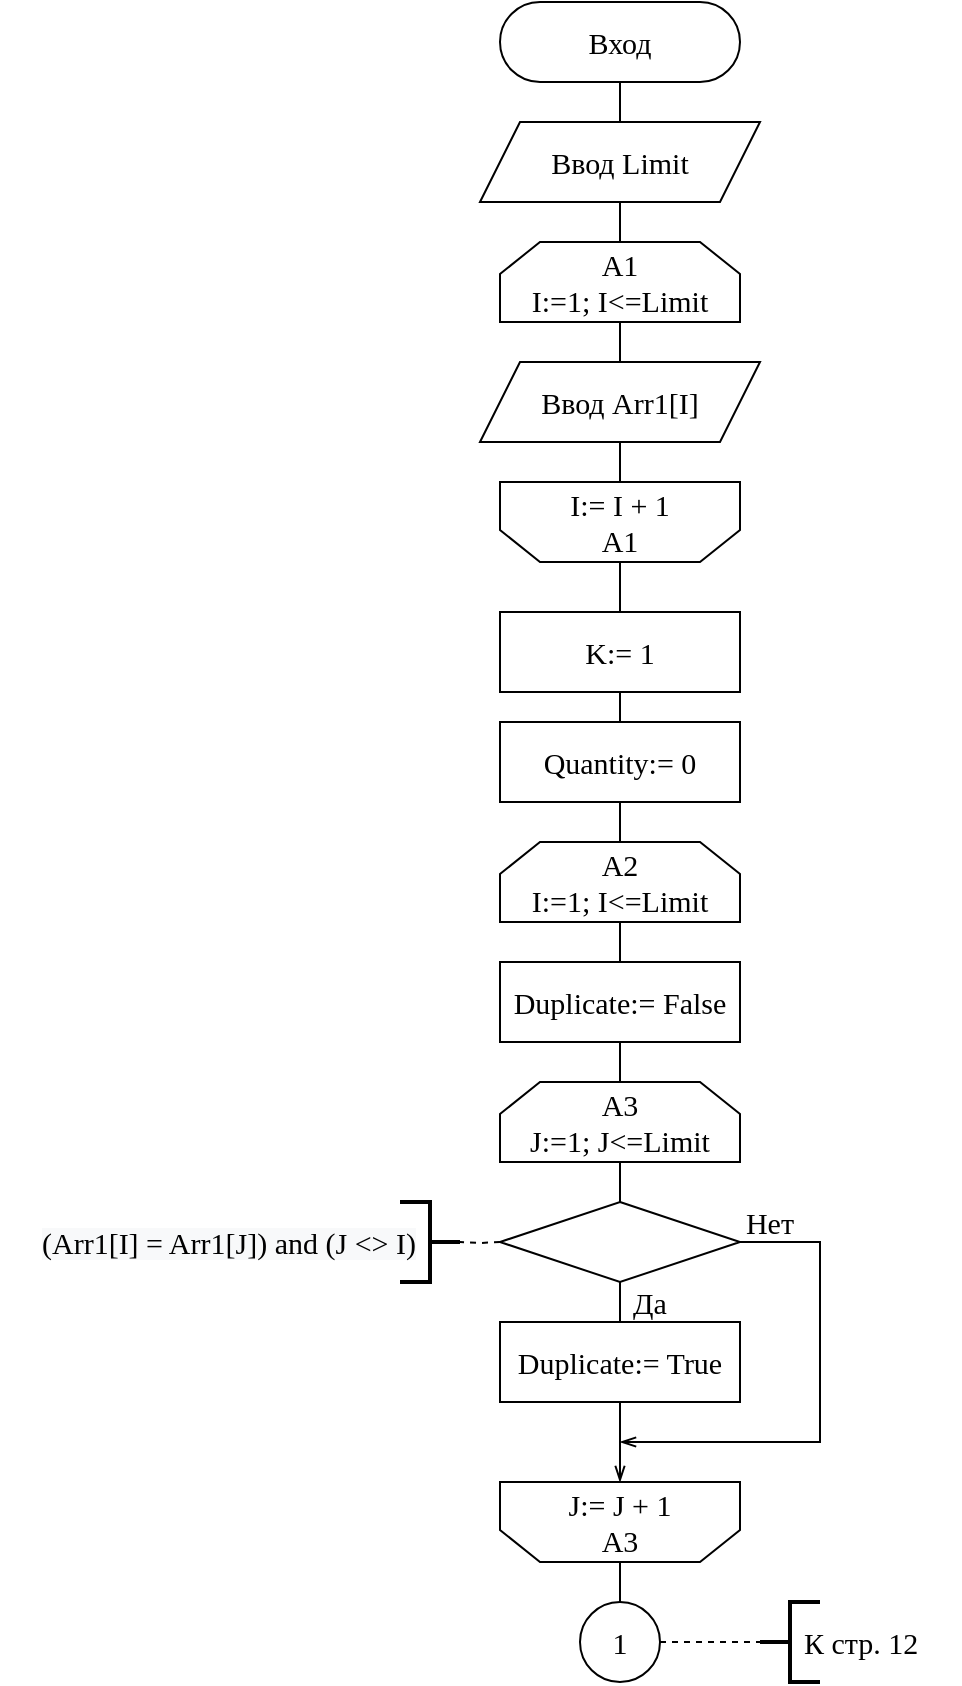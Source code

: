 <mxfile version="15.4.0" type="device" pages="2"><diagram id="NPvSdvlaTlUcpykFG2JV" name="Страница 1"><mxGraphModel dx="1024" dy="601" grid="1" gridSize="10" guides="1" tooltips="1" connect="1" arrows="1" fold="1" page="1" pageScale="1" pageWidth="827" pageHeight="1169" math="0" shadow="0"><root><mxCell id="0"/><mxCell id="1" parent="0"/><mxCell id="eSQEqvXdo19d0b-6OuBX-1" value="Вход" style="rounded=1;whiteSpace=wrap;html=1;arcSize=50;fontFamily=Times New Roman;fontSize=15;" parent="1" vertex="1"><mxGeometry x="320" y="240" width="120" height="40" as="geometry"/></mxCell><mxCell id="eSQEqvXdo19d0b-6OuBX-2" value="Ввод&amp;nbsp;Limit" style="shape=parallelogram;perimeter=parallelogramPerimeter;whiteSpace=wrap;html=1;fixedSize=1;fontFamily=Times New Roman;fontSize=15;" parent="1" vertex="1"><mxGeometry x="310" y="300" width="140" height="40" as="geometry"/></mxCell><mxCell id="eSQEqvXdo19d0b-6OuBX-3" value="Ввод&amp;nbsp;Arr1[I]" style="shape=parallelogram;perimeter=parallelogramPerimeter;whiteSpace=wrap;html=1;fixedSize=1;fontFamily=Times New Roman;fontSize=15;" parent="1" vertex="1"><mxGeometry x="310" y="420" width="140" height="40" as="geometry"/></mxCell><mxCell id="eSQEqvXdo19d0b-6OuBX-4" value="А1&lt;br style=&quot;font-size: 15px;&quot;&gt;I:=1; I&amp;lt;=Limit" style="shape=loopLimit;whiteSpace=wrap;html=1;fontFamily=Times New Roman;fontSize=15;" parent="1" vertex="1"><mxGeometry x="320" y="360" width="120" height="40" as="geometry"/></mxCell><mxCell id="eSQEqvXdo19d0b-6OuBX-5" value="I:= I + 1&lt;br style=&quot;font-size: 15px;&quot;&gt;А1" style="shape=loopLimit;whiteSpace=wrap;html=1;direction=west;fontFamily=Times New Roman;fontSize=15;" parent="1" vertex="1"><mxGeometry x="320" y="480" width="120" height="40" as="geometry"/></mxCell><mxCell id="eSQEqvXdo19d0b-6OuBX-6" value="" style="endArrow=none;html=1;rounded=0;exitX=0.5;exitY=1;exitDx=0;exitDy=0;entryX=0.5;entryY=1;entryDx=0;entryDy=0;fontFamily=Times New Roman;fontSize=15;" parent="1" source="eSQEqvXdo19d0b-6OuBX-5" target="eSQEqvXdo19d0b-6OuBX-3" edge="1"><mxGeometry width="50" height="50" relative="1" as="geometry"><mxPoint x="410" y="340" as="sourcePoint"/><mxPoint x="460" y="290" as="targetPoint"/></mxGeometry></mxCell><mxCell id="eSQEqvXdo19d0b-6OuBX-7" value="" style="endArrow=none;html=1;rounded=0;exitX=0.5;exitY=0;exitDx=0;exitDy=0;entryX=0.5;entryY=1;entryDx=0;entryDy=0;fontFamily=Times New Roman;fontSize=15;" parent="1" source="eSQEqvXdo19d0b-6OuBX-3" target="eSQEqvXdo19d0b-6OuBX-4" edge="1"><mxGeometry width="50" height="50" relative="1" as="geometry"><mxPoint x="410" y="340" as="sourcePoint"/><mxPoint x="460" y="290" as="targetPoint"/></mxGeometry></mxCell><mxCell id="eSQEqvXdo19d0b-6OuBX-8" value="" style="endArrow=none;html=1;rounded=0;exitX=0.5;exitY=0;exitDx=0;exitDy=0;entryX=0.5;entryY=1;entryDx=0;entryDy=0;fontFamily=Times New Roman;fontSize=15;" parent="1" source="eSQEqvXdo19d0b-6OuBX-4" target="eSQEqvXdo19d0b-6OuBX-2" edge="1"><mxGeometry width="50" height="50" relative="1" as="geometry"><mxPoint x="410" y="230" as="sourcePoint"/><mxPoint x="460" y="180" as="targetPoint"/></mxGeometry></mxCell><mxCell id="eSQEqvXdo19d0b-6OuBX-9" value="" style="endArrow=none;html=1;rounded=0;exitX=0.5;exitY=0;exitDx=0;exitDy=0;entryX=0.5;entryY=1;entryDx=0;entryDy=0;fontFamily=Times New Roman;fontSize=15;" parent="1" source="eSQEqvXdo19d0b-6OuBX-2" target="eSQEqvXdo19d0b-6OuBX-1" edge="1"><mxGeometry width="50" height="50" relative="1" as="geometry"><mxPoint x="410" y="120" as="sourcePoint"/><mxPoint x="460" y="70" as="targetPoint"/></mxGeometry></mxCell><mxCell id="eSQEqvXdo19d0b-6OuBX-10" value="K:= 1" style="rounded=0;whiteSpace=wrap;html=1;fontFamily=Times New Roman;fontSize=15;" parent="1" vertex="1"><mxGeometry x="320" y="545" width="120" height="40" as="geometry"/></mxCell><mxCell id="eSQEqvXdo19d0b-6OuBX-11" value="Quantity:= 0" style="rounded=0;whiteSpace=wrap;html=1;fontFamily=Times New Roman;fontSize=15;" parent="1" vertex="1"><mxGeometry x="320" y="600" width="120" height="40" as="geometry"/></mxCell><mxCell id="eSQEqvXdo19d0b-6OuBX-12" value="" style="endArrow=none;html=1;rounded=0;exitX=0.5;exitY=0;exitDx=0;exitDy=0;entryX=0.5;entryY=0;entryDx=0;entryDy=0;fontFamily=Times New Roman;fontSize=15;" parent="1" source="eSQEqvXdo19d0b-6OuBX-5" target="eSQEqvXdo19d0b-6OuBX-10" edge="1"><mxGeometry width="50" height="50" relative="1" as="geometry"><mxPoint x="400" y="500" as="sourcePoint"/><mxPoint x="450" y="450" as="targetPoint"/></mxGeometry></mxCell><mxCell id="eSQEqvXdo19d0b-6OuBX-13" value="" style="endArrow=none;html=1;rounded=0;exitX=0.5;exitY=1;exitDx=0;exitDy=0;entryX=0.5;entryY=0;entryDx=0;entryDy=0;fontFamily=Times New Roman;fontSize=15;" parent="1" source="eSQEqvXdo19d0b-6OuBX-10" target="eSQEqvXdo19d0b-6OuBX-11" edge="1"><mxGeometry width="50" height="50" relative="1" as="geometry"><mxPoint x="400" y="500" as="sourcePoint"/><mxPoint x="450" y="450" as="targetPoint"/></mxGeometry></mxCell><mxCell id="eSQEqvXdo19d0b-6OuBX-14" value="А2&lt;br style=&quot;font-size: 15px;&quot;&gt;I:=1; I&amp;lt;=Limit" style="shape=loopLimit;whiteSpace=wrap;html=1;fontFamily=Times New Roman;fontSize=15;" parent="1" vertex="1"><mxGeometry x="320" y="660" width="120" height="40" as="geometry"/></mxCell><mxCell id="eSQEqvXdo19d0b-6OuBX-15" value="Duplicate:= False" style="rounded=0;whiteSpace=wrap;html=1;fontFamily=Times New Roman;fontSize=15;" parent="1" vertex="1"><mxGeometry x="320" y="720" width="120" height="40" as="geometry"/></mxCell><mxCell id="eSQEqvXdo19d0b-6OuBX-16" value="" style="endArrow=none;html=1;rounded=0;exitX=0.5;exitY=1;exitDx=0;exitDy=0;entryX=0.5;entryY=0;entryDx=0;entryDy=0;fontFamily=Times New Roman;fontSize=15;" parent="1" source="eSQEqvXdo19d0b-6OuBX-14" target="eSQEqvXdo19d0b-6OuBX-15" edge="1"><mxGeometry width="50" height="50" relative="1" as="geometry"><mxPoint x="400" y="710" as="sourcePoint"/><mxPoint x="450" y="660" as="targetPoint"/></mxGeometry></mxCell><mxCell id="eSQEqvXdo19d0b-6OuBX-17" value="" style="endArrow=none;html=1;rounded=0;exitX=0.5;exitY=1;exitDx=0;exitDy=0;entryX=0.5;entryY=0;entryDx=0;entryDy=0;fontFamily=Times New Roman;fontSize=15;" parent="1" source="eSQEqvXdo19d0b-6OuBX-11" target="eSQEqvXdo19d0b-6OuBX-14" edge="1"><mxGeometry width="50" height="50" relative="1" as="geometry"><mxPoint x="400" y="710" as="sourcePoint"/><mxPoint x="450" y="660" as="targetPoint"/></mxGeometry></mxCell><mxCell id="eSQEqvXdo19d0b-6OuBX-18" value="А3&lt;br style=&quot;font-size: 15px;&quot;&gt;J:=1; J&amp;lt;=Limit" style="shape=loopLimit;whiteSpace=wrap;html=1;fontFamily=Times New Roman;fontSize=15;" parent="1" vertex="1"><mxGeometry x="320" y="780" width="120" height="40" as="geometry"/></mxCell><mxCell id="eSQEqvXdo19d0b-6OuBX-19" value="" style="endArrow=none;html=1;rounded=0;exitX=0.5;exitY=1;exitDx=0;exitDy=0;entryX=0.5;entryY=0;entryDx=0;entryDy=0;fontFamily=Times New Roman;fontSize=15;" parent="1" source="eSQEqvXdo19d0b-6OuBX-15" target="eSQEqvXdo19d0b-6OuBX-18" edge="1"><mxGeometry width="50" height="50" relative="1" as="geometry"><mxPoint x="370" y="860" as="sourcePoint"/><mxPoint x="420" y="810" as="targetPoint"/></mxGeometry></mxCell><mxCell id="eSQEqvXdo19d0b-6OuBX-20" value="" style="rhombus;whiteSpace=wrap;html=1;fontFamily=Times New Roman;fontSize=15;" parent="1" vertex="1"><mxGeometry x="320" y="840" width="120" height="40" as="geometry"/></mxCell><mxCell id="eSQEqvXdo19d0b-6OuBX-21" value="" style="endArrow=none;html=1;rounded=0;exitX=0.5;exitY=0;exitDx=0;exitDy=0;entryX=0.5;entryY=1;entryDx=0;entryDy=0;fontFamily=Times New Roman;fontSize=15;" parent="1" source="eSQEqvXdo19d0b-6OuBX-20" target="eSQEqvXdo19d0b-6OuBX-18" edge="1"><mxGeometry width="50" height="50" relative="1" as="geometry"><mxPoint x="370" y="860" as="sourcePoint"/><mxPoint x="420" y="810" as="targetPoint"/></mxGeometry></mxCell><mxCell id="eSQEqvXdo19d0b-6OuBX-22" value="" style="endArrow=none;html=1;rounded=0;fontFamily=Times New Roman;fontSize=15;" parent="1" edge="1"><mxGeometry width="50" height="50" relative="1" as="geometry"><mxPoint x="380" y="920" as="sourcePoint"/><mxPoint x="380" y="880" as="targetPoint"/></mxGeometry></mxCell><mxCell id="eSQEqvXdo19d0b-6OuBX-23" value="Duplicate:= True" style="rounded=0;whiteSpace=wrap;html=1;fontFamily=Times New Roman;fontSize=15;" parent="1" vertex="1"><mxGeometry x="320" y="900" width="120" height="40" as="geometry"/></mxCell><mxCell id="eSQEqvXdo19d0b-6OuBX-26" value="J:= J + 1&lt;br style=&quot;font-size: 15px;&quot;&gt;А3" style="shape=loopLimit;whiteSpace=wrap;html=1;direction=west;fontFamily=Times New Roman;fontSize=15;" parent="1" vertex="1"><mxGeometry x="320" y="980" width="120" height="40" as="geometry"/></mxCell><mxCell id="eSQEqvXdo19d0b-6OuBX-27" value="" style="endArrow=none;html=1;rounded=0;exitX=0.5;exitY=0;exitDx=0;exitDy=0;entryX=0.5;entryY=0;entryDx=0;entryDy=0;fontFamily=Times New Roman;fontSize=15;" parent="1" source="eSQEqvXdo19d0b-6OuBX-26" target="eSQEqvXdo19d0b-6OuBX-28" edge="1"><mxGeometry width="50" height="50" relative="1" as="geometry"><mxPoint x="400" y="1090" as="sourcePoint"/><mxPoint x="380" y="1120" as="targetPoint"/></mxGeometry></mxCell><mxCell id="eSQEqvXdo19d0b-6OuBX-28" value="1" style="ellipse;whiteSpace=wrap;html=1;aspect=fixed;fontFamily=Times New Roman;fontSize=15;" parent="1" vertex="1"><mxGeometry x="360" y="1040" width="40" height="40" as="geometry"/></mxCell><mxCell id="eSQEqvXdo19d0b-6OuBX-57" value="&lt;span style=&quot;color: rgb(0, 0, 0); font-size: 15px; font-style: normal; font-weight: 400; letter-spacing: normal; text-indent: 0px; text-transform: none; word-spacing: 0px; background-color: rgb(248, 249, 250);&quot;&gt;(Arr1[I] = Arr1[J])&amp;nbsp;&lt;/span&gt;&lt;span style=&quot;color: rgb(0, 0, 0); font-size: 15px; font-style: normal; font-weight: 400; letter-spacing: normal; text-indent: 0px; text-transform: none; word-spacing: 0px; background-color: rgb(248, 249, 250);&quot;&gt;and (J &amp;lt;&amp;gt; I)&lt;/span&gt;" style="text;whiteSpace=wrap;html=1;fontFamily=Times New Roman;fontSize=15;align=right;verticalAlign=middle;" parent="1" vertex="1"><mxGeometry x="70" y="837.5" width="210" height="45" as="geometry"/></mxCell><mxCell id="iM1buXaxZ46wzuK3Rt94-7" value="Да" style="text;html=1;strokeColor=none;fillColor=none;align=center;verticalAlign=middle;whiteSpace=wrap;rounded=0;fontFamily=Times New Roman;fontSize=15;" parent="1" vertex="1"><mxGeometry x="380" y="880" width="30" height="20" as="geometry"/></mxCell><mxCell id="iM1buXaxZ46wzuK3Rt94-8" value="Нет" style="text;html=1;strokeColor=none;fillColor=none;align=center;verticalAlign=middle;whiteSpace=wrap;rounded=0;fontFamily=Times New Roman;fontSize=15;" parent="1" vertex="1"><mxGeometry x="440" y="840" width="30" height="20" as="geometry"/></mxCell><mxCell id="_9_8OrYJZywIyOpJ8GZw-4" value="" style="endArrow=openThin;html=1;fontFamily=Times New Roman;fontSize=15;endFill=0;exitX=1;exitY=0.5;exitDx=0;exitDy=0;rounded=0;" parent="1" source="eSQEqvXdo19d0b-6OuBX-20" edge="1"><mxGeometry width="50" height="50" relative="1" as="geometry"><mxPoint x="430" y="890" as="sourcePoint"/><mxPoint x="380" y="960" as="targetPoint"/><Array as="points"><mxPoint x="480" y="860"/><mxPoint x="480" y="960"/></Array></mxGeometry></mxCell><mxCell id="_9_8OrYJZywIyOpJ8GZw-5" value="" style="endArrow=openThin;html=1;fontFamily=Times New Roman;fontSize=15;endFill=0;exitX=0.5;exitY=1;exitDx=0;exitDy=0;rounded=0;entryX=0.5;entryY=1;entryDx=0;entryDy=0;" parent="1" source="eSQEqvXdo19d0b-6OuBX-23" target="eSQEqvXdo19d0b-6OuBX-26" edge="1"><mxGeometry width="50" height="50" relative="1" as="geometry"><mxPoint x="430" y="890" as="sourcePoint"/><mxPoint x="550" y="890" as="targetPoint"/><Array as="points"/></mxGeometry></mxCell><mxCell id="Vc19KZpJe2c9aEuMamWv-1" value="" style="strokeWidth=2;html=1;shape=mxgraph.flowchart.annotation_2;align=left;fontSize=15;flipH=1;rounded=0;fillColor=none;fontFamily=Times New Roman;" parent="1" vertex="1"><mxGeometry x="270" y="840" width="30" height="40" as="geometry"/></mxCell><mxCell id="Vc19KZpJe2c9aEuMamWv-2" value="" style="endArrow=none;dashed=1;html=1;fontSize=15;entryX=0;entryY=0.5;entryPerimeter=0;rounded=0;fontFamily=Times New Roman;edgeStyle=orthogonalEdgeStyle;" parent="1" target="Vc19KZpJe2c9aEuMamWv-1" edge="1"><mxGeometry width="50" height="50" relative="1" as="geometry"><mxPoint x="320" y="860" as="sourcePoint"/><mxPoint x="220" y="810" as="targetPoint"/></mxGeometry></mxCell><mxCell id="Vc19KZpJe2c9aEuMamWv-3" value="" style="strokeWidth=2;html=1;shape=mxgraph.flowchart.annotation_2;align=left;fontSize=15;rounded=0;fillColor=none;fontFamily=Times New Roman;" parent="1" vertex="1"><mxGeometry x="450" y="1040" width="30" height="40" as="geometry"/></mxCell><mxCell id="Vc19KZpJe2c9aEuMamWv-4" value="" style="endArrow=none;dashed=1;html=1;fontSize=15;entryX=0;entryY=0.5;entryPerimeter=0;rounded=0;fontFamily=Times New Roman;edgeStyle=orthogonalEdgeStyle;exitX=1;exitY=0.5;exitDx=0;exitDy=0;" parent="1" source="eSQEqvXdo19d0b-6OuBX-28" target="Vc19KZpJe2c9aEuMamWv-3" edge="1"><mxGeometry width="50" height="50" relative="1" as="geometry"><mxPoint x="400" y="1100" as="sourcePoint"/><mxPoint x="383.5" y="1090" as="targetPoint"/></mxGeometry></mxCell><mxCell id="Vc19KZpJe2c9aEuMamWv-6" value="К стр. 12" style="text;whiteSpace=wrap;html=1;fontFamily=Times New Roman;fontSize=15;align=left;verticalAlign=middle;" parent="1" vertex="1"><mxGeometry x="470" y="1040" width="80" height="40" as="geometry"/></mxCell></root></mxGraphModel></diagram><diagram id="rUlxwXrNGtG4LrqJPdGB" name="Страница 2"><mxGraphModel dx="1024" dy="601" grid="1" gridSize="10" guides="1" tooltips="1" connect="1" arrows="1" fold="1" page="1" pageScale="1" pageWidth="827" pageHeight="1169" math="0" shadow="0"><root><mxCell id="Nr75Yn9P3cPHY-bNMFCl-0"/><mxCell id="Nr75Yn9P3cPHY-bNMFCl-1" parent="Nr75Yn9P3cPHY-bNMFCl-0"/><mxCell id="Nr75Yn9P3cPHY-bNMFCl-2" value="1" style="ellipse;whiteSpace=wrap;html=1;aspect=fixed;fontFamily=Times New Roman;fontSize=15;" parent="Nr75Yn9P3cPHY-bNMFCl-1" vertex="1"><mxGeometry x="480" y="180" width="40" height="40" as="geometry"/></mxCell><mxCell id="Nr75Yn9P3cPHY-bNMFCl-3" value="" style="endArrow=none;html=1;rounded=0;entryX=0.5;entryY=1;entryDx=0;entryDy=0;fontFamily=Times New Roman;fontSize=15;exitX=0.5;exitY=0;exitDx=0;exitDy=0;" parent="Nr75Yn9P3cPHY-bNMFCl-1" source="Nr75Yn9P3cPHY-bNMFCl-4" target="Nr75Yn9P3cPHY-bNMFCl-2" edge="1"><mxGeometry width="50" height="50" relative="1" as="geometry"><mxPoint x="500" y="120" as="sourcePoint"/><mxPoint x="470" y="80" as="targetPoint"/></mxGeometry></mxCell><mxCell id="Nr75Yn9P3cPHY-bNMFCl-4" value="Duplicate" style="rhombus;whiteSpace=wrap;html=1;fontFamily=Times New Roman;fontSize=15;" parent="Nr75Yn9P3cPHY-bNMFCl-1" vertex="1"><mxGeometry x="440" y="240" width="120" height="40" as="geometry"/></mxCell><mxCell id="Nr75Yn9P3cPHY-bNMFCl-5" value="Arr2[K]:= Arr1[I]" style="rounded=0;whiteSpace=wrap;html=1;fontFamily=Times New Roman;fontSize=15;" parent="Nr75Yn9P3cPHY-bNMFCl-1" vertex="1"><mxGeometry x="440" y="300" width="120" height="40" as="geometry"/></mxCell><mxCell id="Nr75Yn9P3cPHY-bNMFCl-6" value="Quantity:= Quantity + 1" style="rounded=0;whiteSpace=wrap;html=1;fontFamily=Times New Roman;fontSize=15;" parent="Nr75Yn9P3cPHY-bNMFCl-1" vertex="1"><mxGeometry x="440" y="420" width="120" height="40" as="geometry"/></mxCell><mxCell id="Nr75Yn9P3cPHY-bNMFCl-7" value="K:= K + 1" style="rounded=0;whiteSpace=wrap;html=1;fontFamily=Times New Roman;fontSize=15;" parent="Nr75Yn9P3cPHY-bNMFCl-1" vertex="1"><mxGeometry x="440" y="360" width="120" height="40" as="geometry"/></mxCell><mxCell id="Nr75Yn9P3cPHY-bNMFCl-8" value="" style="endArrow=none;html=1;rounded=0;entryX=0.5;entryY=1;entryDx=0;entryDy=0;exitX=0.5;exitY=0;exitDx=0;exitDy=0;fontFamily=Times New Roman;fontSize=15;" parent="Nr75Yn9P3cPHY-bNMFCl-1" source="Nr75Yn9P3cPHY-bNMFCl-5" target="Nr75Yn9P3cPHY-bNMFCl-4" edge="1"><mxGeometry width="50" height="50" relative="1" as="geometry"><mxPoint x="530" y="310" as="sourcePoint"/><mxPoint x="580" y="260" as="targetPoint"/></mxGeometry></mxCell><mxCell id="Nr75Yn9P3cPHY-bNMFCl-9" value="I:= I + 1&lt;br style=&quot;font-size: 15px;&quot;&gt;А2" style="shape=loopLimit;whiteSpace=wrap;html=1;direction=west;fontFamily=Times New Roman;fontSize=15;" parent="Nr75Yn9P3cPHY-bNMFCl-1" vertex="1"><mxGeometry x="440" y="500" width="120" height="40" as="geometry"/></mxCell><mxCell id="Nr75Yn9P3cPHY-bNMFCl-10" value="" style="endArrow=none;html=1;rounded=0;entryX=0.5;entryY=0;entryDx=0;entryDy=0;fontFamily=Times New Roman;fontSize=15;exitX=0.5;exitY=0;exitDx=0;exitDy=0;" parent="Nr75Yn9P3cPHY-bNMFCl-1" source="Nr75Yn9P3cPHY-bNMFCl-17" target="Nr75Yn9P3cPHY-bNMFCl-9" edge="1"><mxGeometry width="50" height="50" relative="1" as="geometry"><mxPoint x="500" y="560" as="sourcePoint"/><mxPoint x="580" y="600" as="targetPoint"/></mxGeometry></mxCell><mxCell id="Nr75Yn9P3cPHY-bNMFCl-11" value="Quantity&amp;gt;0" style="rhombus;whiteSpace=wrap;html=1;fontFamily=Times New Roman;fontSize=15;" parent="Nr75Yn9P3cPHY-bNMFCl-1" vertex="1"><mxGeometry x="440" y="880" width="120" height="40" as="geometry"/></mxCell><mxCell id="Nr75Yn9P3cPHY-bNMFCl-12" value="" style="endArrow=none;html=1;rounded=0;entryX=0.5;entryY=1;entryDx=0;entryDy=0;exitX=0.5;exitY=0;exitDx=0;exitDy=0;fontFamily=Times New Roman;fontSize=15;" parent="Nr75Yn9P3cPHY-bNMFCl-1" source="Nr75Yn9P3cPHY-bNMFCl-13" target="Nr75Yn9P3cPHY-bNMFCl-11" edge="1"><mxGeometry width="50" height="50" relative="1" as="geometry"><mxPoint x="540" y="1030" as="sourcePoint"/><mxPoint x="500" y="1000" as="targetPoint"/></mxGeometry></mxCell><mxCell id="Nr75Yn9P3cPHY-bNMFCl-13" value="Вывод Max" style="shape=parallelogram;perimeter=parallelogramPerimeter;whiteSpace=wrap;html=1;fixedSize=1;fontFamily=Times New Roman;fontSize=15;" parent="Nr75Yn9P3cPHY-bNMFCl-1" vertex="1"><mxGeometry x="430" y="940" width="140" height="40" as="geometry"/></mxCell><mxCell id="Nr75Yn9P3cPHY-bNMFCl-14" value="Выход" style="rounded=1;whiteSpace=wrap;html=1;arcSize=50;fontFamily=Times New Roman;fontSize=15;" parent="Nr75Yn9P3cPHY-bNMFCl-1" vertex="1"><mxGeometry x="440" y="1020" width="120" height="40" as="geometry"/></mxCell><mxCell id="Nr75Yn9P3cPHY-bNMFCl-15" value="" style="endArrow=none;html=1;rounded=0;entryX=0.5;entryY=1;entryDx=0;entryDy=0;exitX=0.5;exitY=0;exitDx=0;exitDy=0;fontFamily=Times New Roman;fontSize=15;" parent="Nr75Yn9P3cPHY-bNMFCl-1" source="Nr75Yn9P3cPHY-bNMFCl-7" target="Nr75Yn9P3cPHY-bNMFCl-5" edge="1"><mxGeometry width="50" height="50" relative="1" as="geometry"><mxPoint x="370" y="320" as="sourcePoint"/><mxPoint x="420" y="270" as="targetPoint"/></mxGeometry></mxCell><mxCell id="Nr75Yn9P3cPHY-bNMFCl-16" value="" style="endArrow=none;html=1;rounded=0;entryX=0.5;entryY=1;entryDx=0;entryDy=0;exitX=0.5;exitY=0;exitDx=0;exitDy=0;fontFamily=Times New Roman;fontSize=15;" parent="Nr75Yn9P3cPHY-bNMFCl-1" source="Nr75Yn9P3cPHY-bNMFCl-6" target="Nr75Yn9P3cPHY-bNMFCl-7" edge="1"><mxGeometry width="50" height="50" relative="1" as="geometry"><mxPoint x="370" y="320" as="sourcePoint"/><mxPoint x="420" y="270" as="targetPoint"/></mxGeometry></mxCell><mxCell id="Nr75Yn9P3cPHY-bNMFCl-17" value="Max:= Arr2[1]" style="rounded=0;whiteSpace=wrap;html=1;fontFamily=Times New Roman;fontSize=15;" parent="Nr75Yn9P3cPHY-bNMFCl-1" vertex="1"><mxGeometry x="440" y="560" width="120" height="40" as="geometry"/></mxCell><mxCell id="Nr75Yn9P3cPHY-bNMFCl-18" value="А4&lt;br style=&quot;font-size: 15px;&quot;&gt;K:=2; K&amp;lt;=Limit" style="shape=loopLimit;whiteSpace=wrap;html=1;fontFamily=Times New Roman;fontSize=15;" parent="Nr75Yn9P3cPHY-bNMFCl-1" vertex="1"><mxGeometry x="440" y="620" width="120" height="40" as="geometry"/></mxCell><mxCell id="Nr75Yn9P3cPHY-bNMFCl-19" value="Arr2[K]&amp;gt;Max" style="rhombus;whiteSpace=wrap;html=1;fontFamily=Times New Roman;fontSize=15;" parent="Nr75Yn9P3cPHY-bNMFCl-1" vertex="1"><mxGeometry x="440" y="680" width="120" height="40" as="geometry"/></mxCell><mxCell id="Nr75Yn9P3cPHY-bNMFCl-20" value="Max:=Arr2[K]" style="rounded=0;whiteSpace=wrap;html=1;fontFamily=Times New Roman;fontSize=15;" parent="Nr75Yn9P3cPHY-bNMFCl-1" vertex="1"><mxGeometry x="440" y="740" width="120" height="40" as="geometry"/></mxCell><mxCell id="Nr75Yn9P3cPHY-bNMFCl-21" value="" style="endArrow=none;html=1;rounded=0;entryX=0.5;entryY=1;entryDx=0;entryDy=0;exitX=0.5;exitY=0;exitDx=0;exitDy=0;fontFamily=Times New Roman;fontSize=15;" parent="Nr75Yn9P3cPHY-bNMFCl-1" source="Nr75Yn9P3cPHY-bNMFCl-20" target="Nr75Yn9P3cPHY-bNMFCl-19" edge="1"><mxGeometry width="50" height="50" relative="1" as="geometry"><mxPoint x="380" y="850" as="sourcePoint"/><mxPoint x="430" y="800" as="targetPoint"/></mxGeometry></mxCell><mxCell id="Nr75Yn9P3cPHY-bNMFCl-22" value="" style="endArrow=none;html=1;rounded=0;entryX=0.5;entryY=1;entryDx=0;entryDy=0;exitX=0.5;exitY=0;exitDx=0;exitDy=0;fontFamily=Times New Roman;fontSize=15;" parent="Nr75Yn9P3cPHY-bNMFCl-1" source="Nr75Yn9P3cPHY-bNMFCl-19" target="Nr75Yn9P3cPHY-bNMFCl-18" edge="1"><mxGeometry width="50" height="50" relative="1" as="geometry"><mxPoint x="380" y="850" as="sourcePoint"/><mxPoint x="430" y="800" as="targetPoint"/></mxGeometry></mxCell><mxCell id="Nr75Yn9P3cPHY-bNMFCl-23" value="" style="endArrow=none;html=1;rounded=0;entryX=0.5;entryY=1;entryDx=0;entryDy=0;exitX=0.5;exitY=0;exitDx=0;exitDy=0;fontFamily=Times New Roman;fontSize=15;" parent="Nr75Yn9P3cPHY-bNMFCl-1" source="Nr75Yn9P3cPHY-bNMFCl-18" target="Nr75Yn9P3cPHY-bNMFCl-17" edge="1"><mxGeometry width="50" height="50" relative="1" as="geometry"><mxPoint x="380" y="690" as="sourcePoint"/><mxPoint x="430" y="640" as="targetPoint"/></mxGeometry></mxCell><mxCell id="Nr75Yn9P3cPHY-bNMFCl-24" value="К:= К + 1&lt;br style=&quot;font-size: 15px;&quot;&gt;А4" style="shape=loopLimit;whiteSpace=wrap;html=1;direction=west;fontFamily=Times New Roman;fontSize=15;" parent="Nr75Yn9P3cPHY-bNMFCl-1" vertex="1"><mxGeometry x="440" y="820" width="120" height="40" as="geometry"/></mxCell><mxCell id="Nr75Yn9P3cPHY-bNMFCl-25" value="" style="endArrow=none;html=1;rounded=0;entryX=0.5;entryY=0;entryDx=0;entryDy=0;exitX=0.5;exitY=0;exitDx=0;exitDy=0;fontFamily=Times New Roman;fontSize=15;" parent="Nr75Yn9P3cPHY-bNMFCl-1" source="Nr75Yn9P3cPHY-bNMFCl-11" target="Nr75Yn9P3cPHY-bNMFCl-24" edge="1"><mxGeometry width="50" height="50" relative="1" as="geometry"><mxPoint x="380" y="1010" as="sourcePoint"/><mxPoint x="430" y="960" as="targetPoint"/></mxGeometry></mxCell><mxCell id="Nr75Yn9P3cPHY-bNMFCl-26" value="Да" style="text;html=1;strokeColor=none;fillColor=none;align=center;verticalAlign=middle;whiteSpace=wrap;rounded=0;fontFamily=Times New Roman;fontSize=15;" parent="Nr75Yn9P3cPHY-bNMFCl-1" vertex="1"><mxGeometry x="500" y="280" width="30" height="20" as="geometry"/></mxCell><mxCell id="Nr75Yn9P3cPHY-bNMFCl-27" value="Нет" style="text;html=1;strokeColor=none;fillColor=none;align=center;verticalAlign=middle;whiteSpace=wrap;rounded=0;fontFamily=Times New Roman;fontSize=15;" parent="Nr75Yn9P3cPHY-bNMFCl-1" vertex="1"><mxGeometry x="560" y="240" width="30" height="20" as="geometry"/></mxCell><mxCell id="Nr75Yn9P3cPHY-bNMFCl-28" value="Да" style="text;html=1;strokeColor=none;fillColor=none;align=center;verticalAlign=middle;whiteSpace=wrap;rounded=0;fontFamily=Times New Roman;fontSize=15;" parent="Nr75Yn9P3cPHY-bNMFCl-1" vertex="1"><mxGeometry x="500" y="720" width="30" height="20" as="geometry"/></mxCell><mxCell id="Nr75Yn9P3cPHY-bNMFCl-29" value="Нет" style="text;html=1;strokeColor=none;fillColor=none;align=center;verticalAlign=middle;whiteSpace=wrap;rounded=0;fontFamily=Times New Roman;fontSize=15;" parent="Nr75Yn9P3cPHY-bNMFCl-1" vertex="1"><mxGeometry x="560" y="680" width="30" height="20" as="geometry"/></mxCell><mxCell id="Nr75Yn9P3cPHY-bNMFCl-30" value="Да" style="text;html=1;strokeColor=none;fillColor=none;align=center;verticalAlign=middle;whiteSpace=wrap;rounded=0;fontFamily=Times New Roman;fontSize=15;" parent="Nr75Yn9P3cPHY-bNMFCl-1" vertex="1"><mxGeometry x="500" y="920" width="30" height="20" as="geometry"/></mxCell><mxCell id="Nr75Yn9P3cPHY-bNMFCl-31" value="Нет" style="text;html=1;strokeColor=none;fillColor=none;align=center;verticalAlign=middle;whiteSpace=wrap;rounded=0;fontFamily=Times New Roman;fontSize=15;" parent="Nr75Yn9P3cPHY-bNMFCl-1" vertex="1"><mxGeometry x="560" y="880" width="30" height="20" as="geometry"/></mxCell><mxCell id="Nr75Yn9P3cPHY-bNMFCl-32" value="" style="endArrow=openThin;html=1;fontFamily=Times New Roman;fontSize=15;endFill=0;exitX=1;exitY=0.5;exitDx=0;exitDy=0;rounded=0;" parent="Nr75Yn9P3cPHY-bNMFCl-1" source="Nr75Yn9P3cPHY-bNMFCl-11" edge="1"><mxGeometry width="50" height="50" relative="1" as="geometry"><mxPoint x="350" y="890" as="sourcePoint"/><mxPoint x="500" y="1000" as="targetPoint"/><Array as="points"><mxPoint x="640" y="900"/><mxPoint x="640" y="1000"/></Array></mxGeometry></mxCell><mxCell id="Nr75Yn9P3cPHY-bNMFCl-33" value="" style="endArrow=openThin;html=1;fontFamily=Times New Roman;fontSize=15;endFill=0;exitX=0.5;exitY=1;exitDx=0;exitDy=0;rounded=0;entryX=0.5;entryY=0;entryDx=0;entryDy=0;" parent="Nr75Yn9P3cPHY-bNMFCl-1" source="Nr75Yn9P3cPHY-bNMFCl-13" target="Nr75Yn9P3cPHY-bNMFCl-14" edge="1"><mxGeometry width="50" height="50" relative="1" as="geometry"><mxPoint x="350" y="890" as="sourcePoint"/><mxPoint x="470" y="890" as="targetPoint"/><Array as="points"/></mxGeometry></mxCell><mxCell id="Nr75Yn9P3cPHY-bNMFCl-34" value="" style="endArrow=openThin;html=1;fontFamily=Times New Roman;fontSize=15;endFill=0;exitX=1;exitY=0.5;exitDx=0;exitDy=0;rounded=0;" parent="Nr75Yn9P3cPHY-bNMFCl-1" source="Nr75Yn9P3cPHY-bNMFCl-19" edge="1"><mxGeometry width="50" height="50" relative="1" as="geometry"><mxPoint x="350" y="890" as="sourcePoint"/><mxPoint x="500" y="800" as="targetPoint"/><Array as="points"><mxPoint x="600" y="700"/><mxPoint x="600" y="800"/></Array></mxGeometry></mxCell><mxCell id="Nr75Yn9P3cPHY-bNMFCl-35" value="" style="endArrow=openThin;html=1;fontFamily=Times New Roman;fontSize=15;endFill=0;exitX=0.5;exitY=1;exitDx=0;exitDy=0;rounded=0;entryX=0.5;entryY=1;entryDx=0;entryDy=0;" parent="Nr75Yn9P3cPHY-bNMFCl-1" source="Nr75Yn9P3cPHY-bNMFCl-20" target="Nr75Yn9P3cPHY-bNMFCl-24" edge="1"><mxGeometry width="50" height="50" relative="1" as="geometry"><mxPoint x="350" y="890" as="sourcePoint"/><mxPoint x="470" y="890" as="targetPoint"/><Array as="points"/></mxGeometry></mxCell><mxCell id="Nr75Yn9P3cPHY-bNMFCl-36" value="" style="endArrow=openThin;html=1;fontFamily=Times New Roman;fontSize=15;endFill=0;exitX=1;exitY=0.5;exitDx=0;exitDy=0;rounded=0;" parent="Nr75Yn9P3cPHY-bNMFCl-1" source="Nr75Yn9P3cPHY-bNMFCl-4" edge="1"><mxGeometry width="50" height="50" relative="1" as="geometry"><mxPoint x="470" y="260" as="sourcePoint"/><mxPoint x="500" y="480" as="targetPoint"/><Array as="points"><mxPoint x="600" y="260"/><mxPoint x="600" y="480"/></Array></mxGeometry></mxCell><mxCell id="Nr75Yn9P3cPHY-bNMFCl-37" value="" style="endArrow=openThin;html=1;fontFamily=Times New Roman;fontSize=15;endFill=0;exitX=0.5;exitY=1;exitDx=0;exitDy=0;rounded=0;entryX=0.5;entryY=1;entryDx=0;entryDy=0;" parent="Nr75Yn9P3cPHY-bNMFCl-1" source="Nr75Yn9P3cPHY-bNMFCl-6" target="Nr75Yn9P3cPHY-bNMFCl-9" edge="1"><mxGeometry width="50" height="50" relative="1" as="geometry"><mxPoint x="470" y="260" as="sourcePoint"/><mxPoint x="590" y="260" as="targetPoint"/><Array as="points"/></mxGeometry></mxCell><mxCell id="Nr75Yn9P3cPHY-bNMFCl-38" value="" style="strokeWidth=2;html=1;shape=mxgraph.flowchart.annotation_2;align=left;fontSize=15;flipH=1;rounded=0;fillColor=none;fontFamily=Times New Roman;" parent="Nr75Yn9P3cPHY-bNMFCl-1" vertex="1"><mxGeometry x="430" y="180" width="30" height="40" as="geometry"/></mxCell><mxCell id="Nr75Yn9P3cPHY-bNMFCl-39" value="" style="endArrow=none;dashed=1;html=1;fontSize=15;entryX=0;entryY=0.5;entryPerimeter=0;rounded=0;edgeStyle=orthogonalEdgeStyle;fontFamily=Times New Roman;" parent="Nr75Yn9P3cPHY-bNMFCl-1" target="Nr75Yn9P3cPHY-bNMFCl-38" edge="1"><mxGeometry width="50" height="50" relative="1" as="geometry"><mxPoint x="480" y="200" as="sourcePoint"/><mxPoint x="380" y="150" as="targetPoint"/></mxGeometry></mxCell><mxCell id="Nr75Yn9P3cPHY-bNMFCl-40" value="Из стр. 11" style="text;html=1;strokeColor=none;fillColor=none;align=right;verticalAlign=middle;whiteSpace=wrap;rounded=0;fontSize=15;fontFamily=Times New Roman;" parent="Nr75Yn9P3cPHY-bNMFCl-1" vertex="1"><mxGeometry x="370" y="180" width="70" height="40" as="geometry"/></mxCell></root></mxGraphModel></diagram></mxfile>